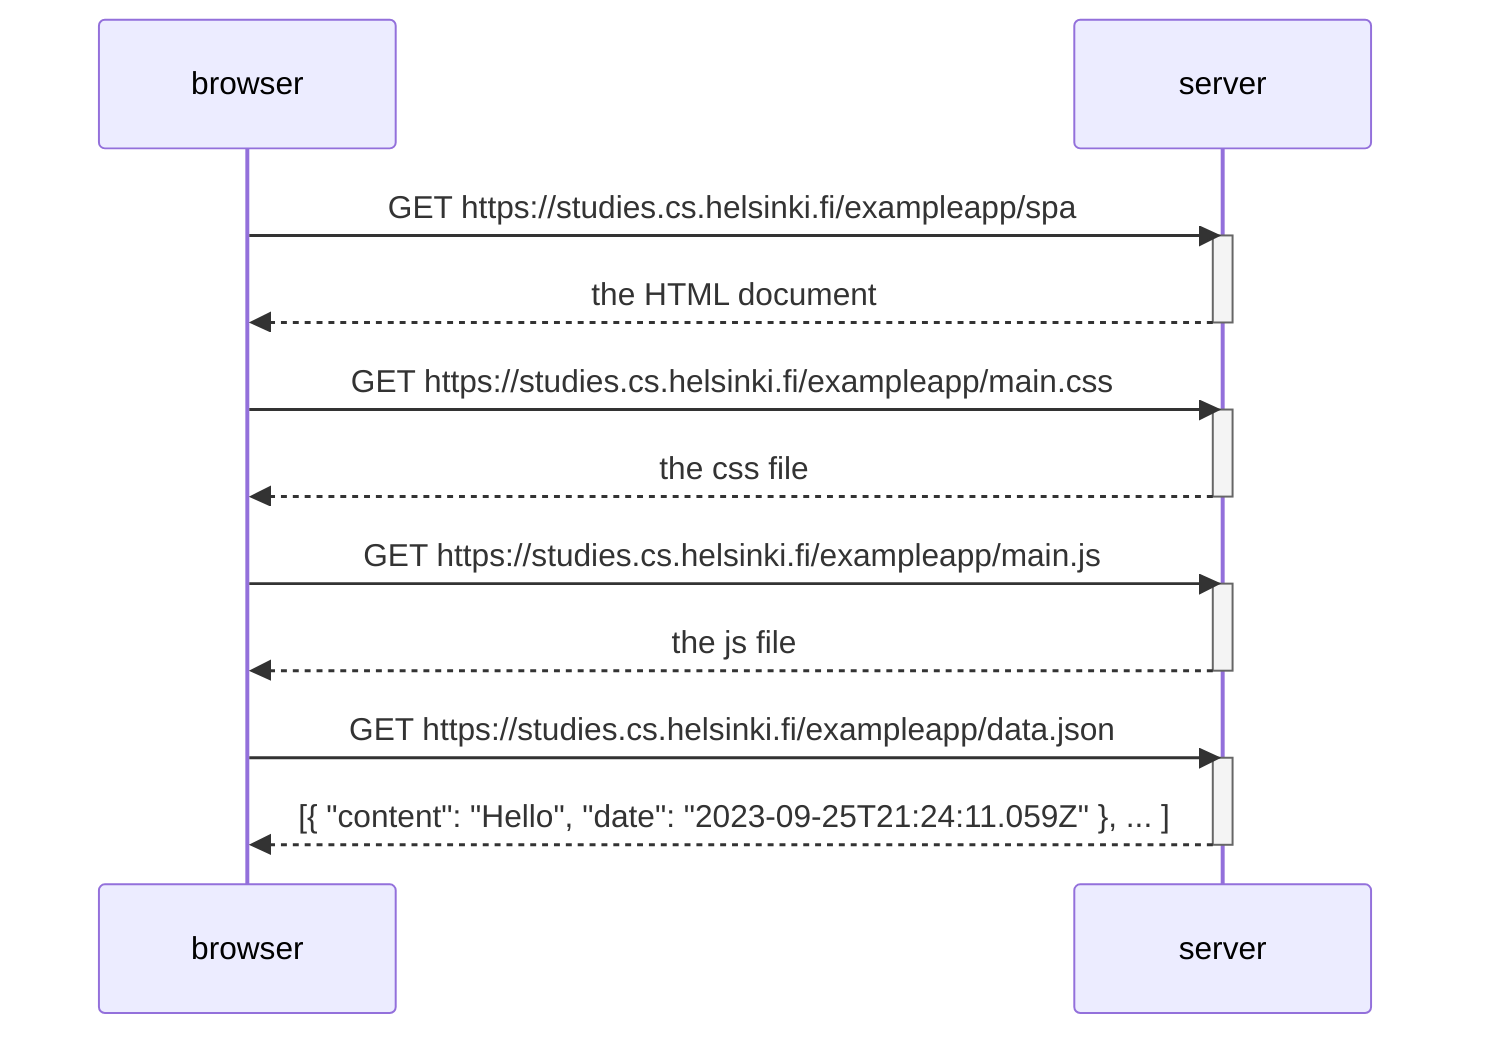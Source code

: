 sequenceDiagram
    participant browser
    participant server

    browser->>server: GET https://studies.cs.helsinki.fi/exampleapp/spa
    activate server
    server-->>browser: the HTML document
    deactivate server

    browser->>server: GET https://studies.cs.helsinki.fi/exampleapp/main.css
    activate server
    server-->>browser: the css file
    deactivate server

    browser->>server: GET https://studies.cs.helsinki.fi/exampleapp/main.js
    activate server
    server-->>browser: the js file
    deactivate server

    browser->>server: GET https://studies.cs.helsinki.fi/exampleapp/data.json
    activate server
    server-->>browser: [{ "content": "Hello", "date": "2023-09-25T21:24:11.059Z" }, ... ]
    deactivate server